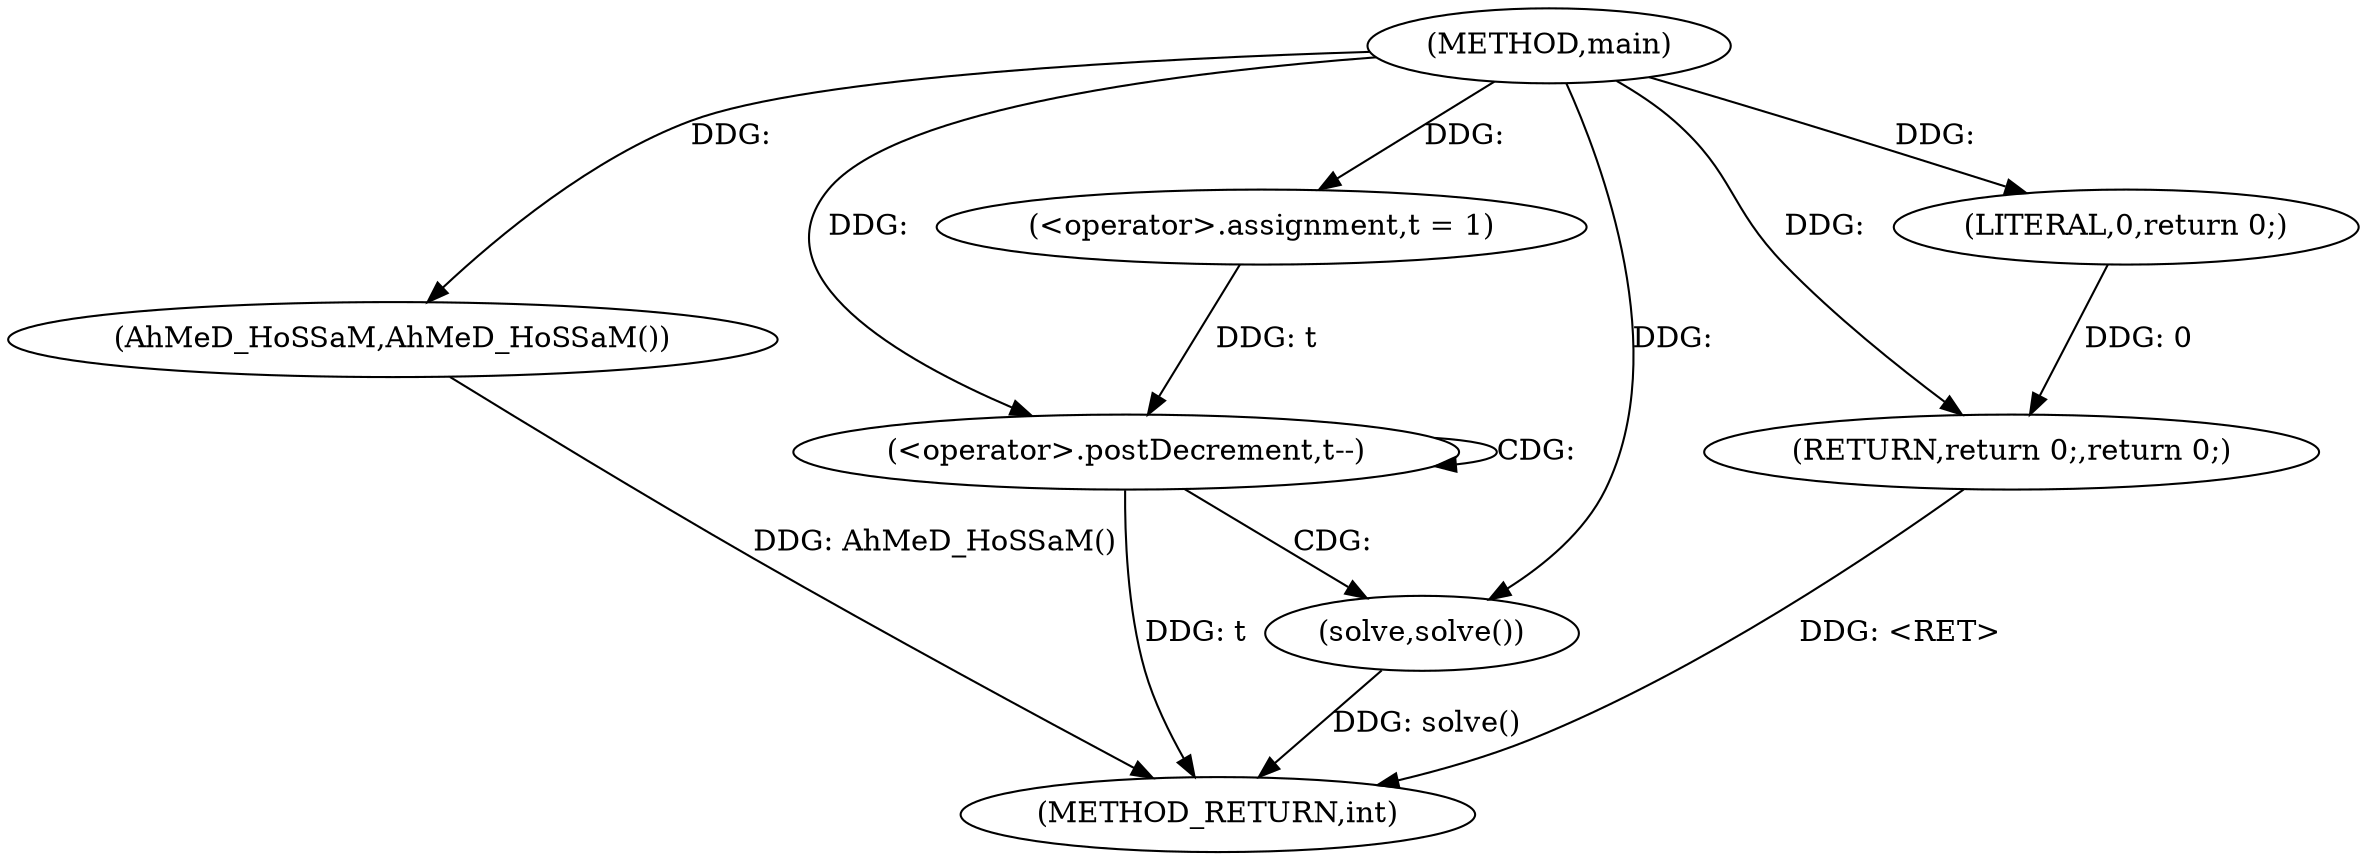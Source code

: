 digraph "main" {  
"1000241" [label = "(METHOD,main)" ]
"1000254" [label = "(METHOD_RETURN,int)" ]
"1000243" [label = "(AhMeD_HoSSaM,AhMeD_HoSSaM())" ]
"1000245" [label = "(<operator>.assignment,t = 1)" ]
"1000252" [label = "(RETURN,return 0;,return 0;)" ]
"1000249" [label = "(<operator>.postDecrement,t--)" ]
"1000251" [label = "(solve,solve())" ]
"1000253" [label = "(LITERAL,0,return 0;)" ]
  "1000252" -> "1000254"  [ label = "DDG: <RET>"] 
  "1000243" -> "1000254"  [ label = "DDG: AhMeD_HoSSaM()"] 
  "1000249" -> "1000254"  [ label = "DDG: t"] 
  "1000251" -> "1000254"  [ label = "DDG: solve()"] 
  "1000241" -> "1000243"  [ label = "DDG: "] 
  "1000241" -> "1000245"  [ label = "DDG: "] 
  "1000253" -> "1000252"  [ label = "DDG: 0"] 
  "1000241" -> "1000252"  [ label = "DDG: "] 
  "1000241" -> "1000251"  [ label = "DDG: "] 
  "1000241" -> "1000253"  [ label = "DDG: "] 
  "1000245" -> "1000249"  [ label = "DDG: t"] 
  "1000241" -> "1000249"  [ label = "DDG: "] 
  "1000249" -> "1000251"  [ label = "CDG: "] 
  "1000249" -> "1000249"  [ label = "CDG: "] 
}
